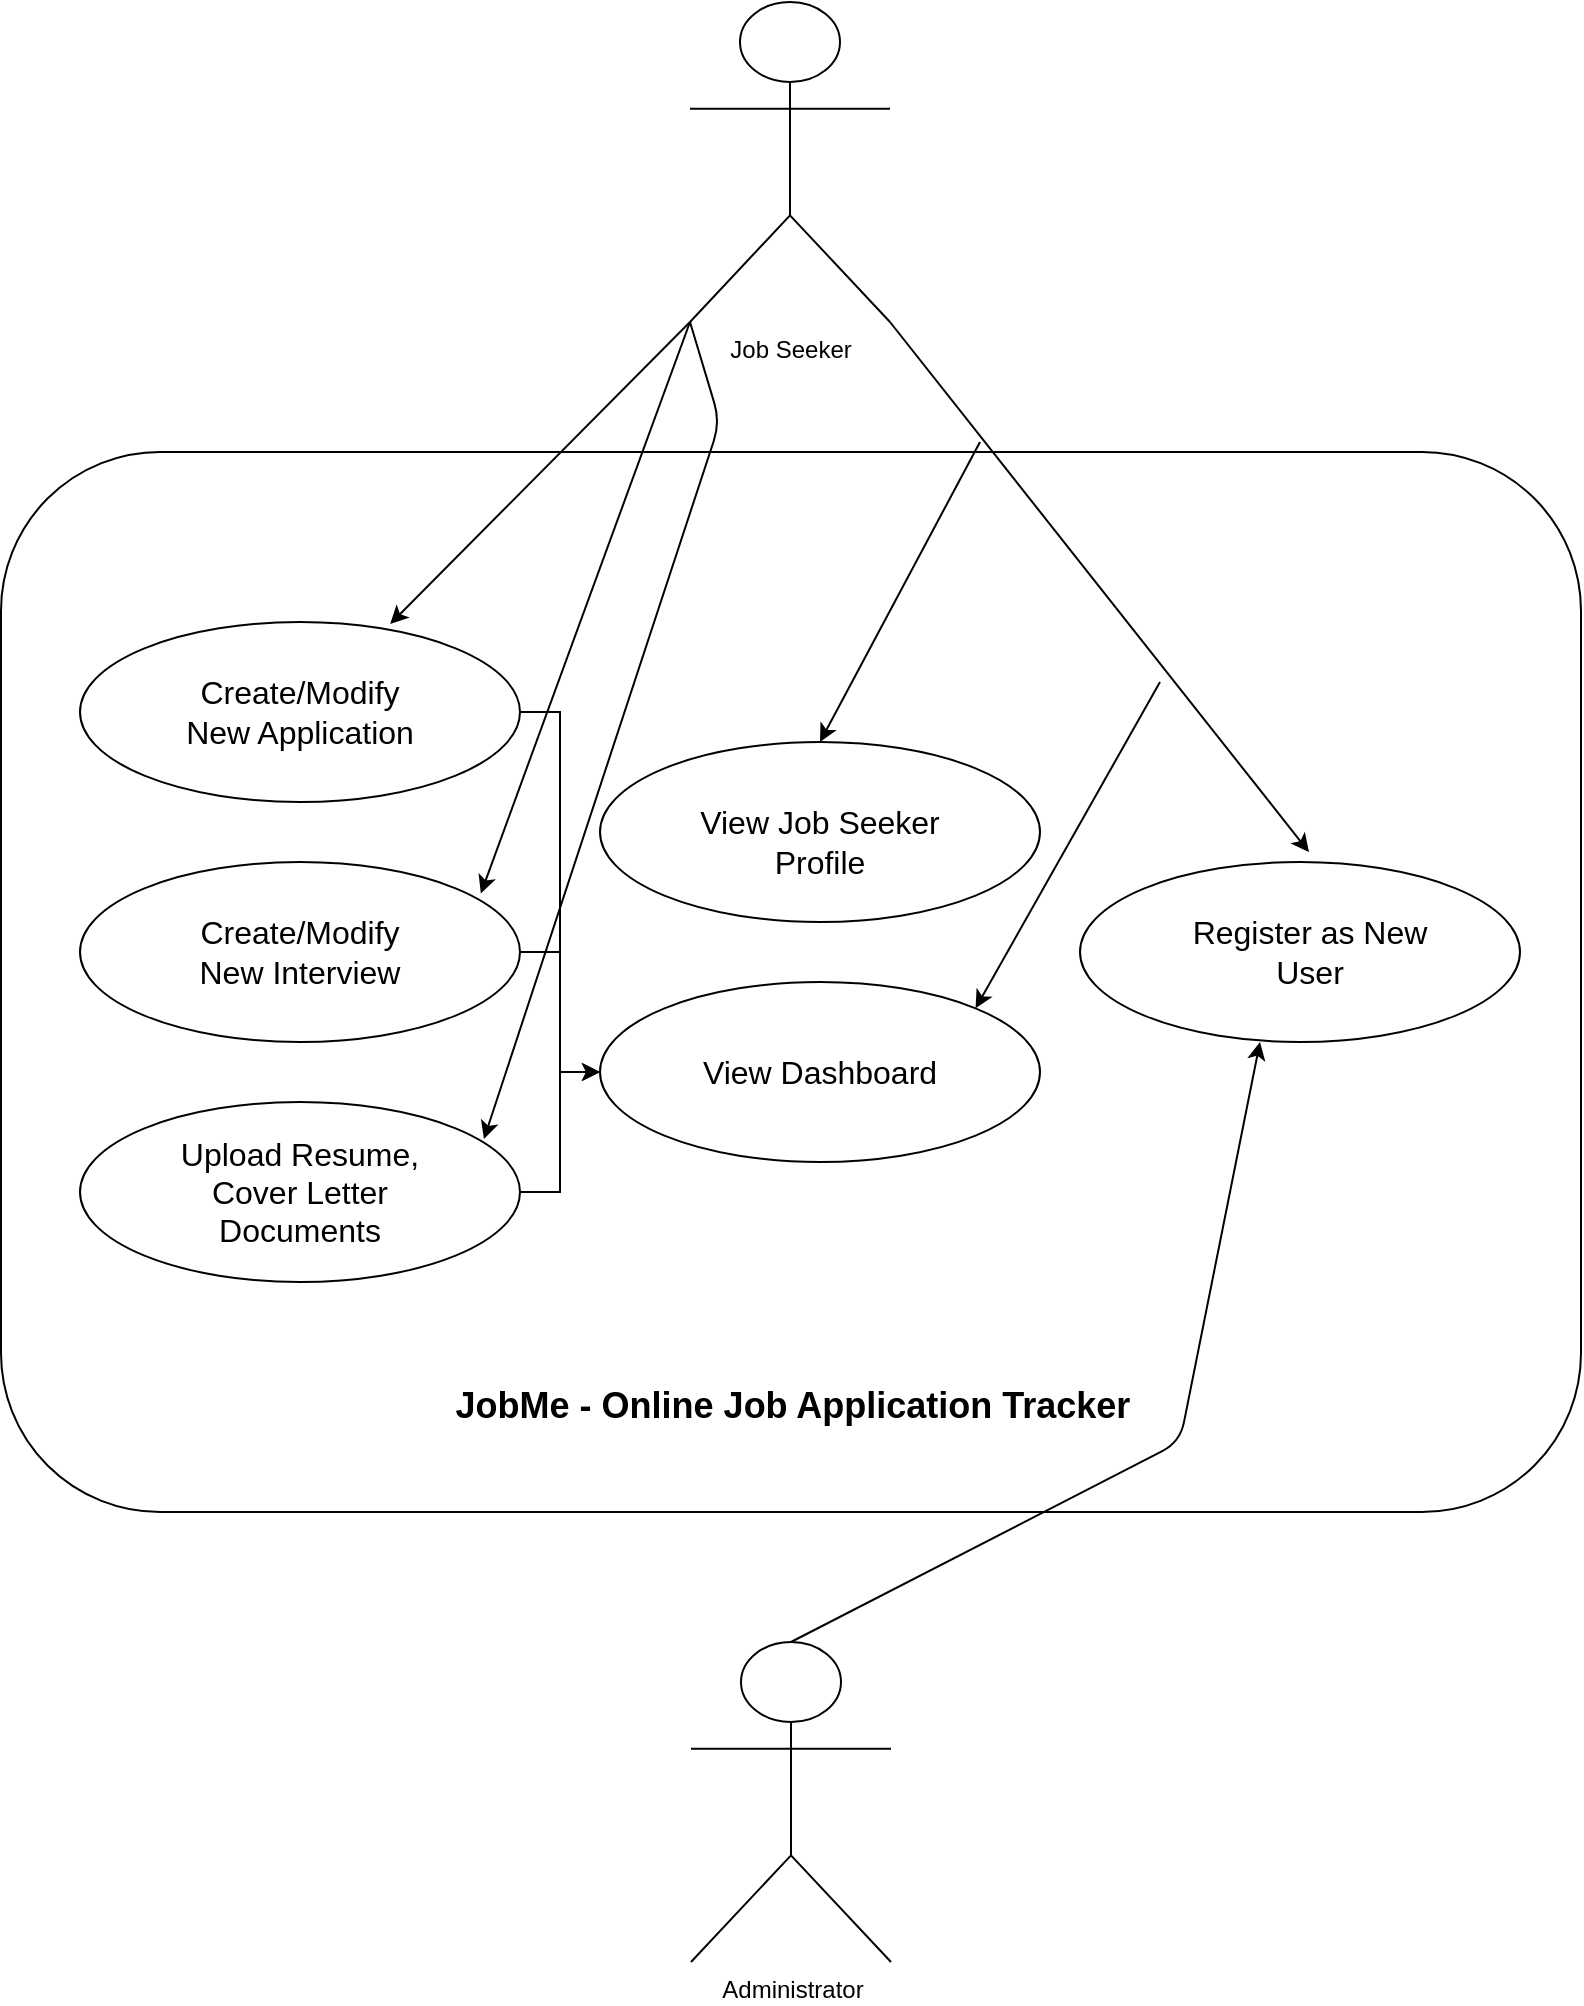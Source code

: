 <mxfile version="14.2.9" type="github">
  <diagram id="2Oj5FCNl6cm_R_CUm-L-" name="Page-1">
    <mxGraphModel dx="1351" dy="910" grid="1" gridSize="10" guides="1" tooltips="1" connect="1" arrows="1" fold="1" page="1" pageScale="1" pageWidth="850" pageHeight="1100" math="0" shadow="0">
      <root>
        <mxCell id="0" />
        <mxCell id="1" parent="0" />
        <mxCell id="WbqPN7F52hnMzMcX_d9S-8" value="" style="rounded=1;whiteSpace=wrap;html=1;" parent="1" vertex="1">
          <mxGeometry x="30.5" y="285" width="790" height="530" as="geometry" />
        </mxCell>
        <mxCell id="WbqPN7F52hnMzMcX_d9S-1" value="Job Seeker" style="shape=umlActor;verticalLabelPosition=bottom;verticalAlign=top;html=1;outlineConnect=0;" parent="1" vertex="1">
          <mxGeometry x="375" y="60" width="100" height="160" as="geometry" />
        </mxCell>
        <mxCell id="WbqPN7F52hnMzMcX_d9S-2" value="Administrator" style="shape=umlActor;verticalLabelPosition=bottom;verticalAlign=top;html=1;outlineConnect=0;" parent="1" vertex="1">
          <mxGeometry x="375.5" y="880" width="100" height="160" as="geometry" />
        </mxCell>
        <mxCell id="WbqPN7F52hnMzMcX_d9S-9" value="&lt;font style=&quot;font-size: 18px&quot;&gt;JobMe - Online Job Application Tracker&lt;/font&gt;" style="text;strokeColor=none;fillColor=none;html=1;fontSize=24;fontStyle=1;verticalAlign=middle;align=center;" parent="1" vertex="1">
          <mxGeometry x="253" y="750" width="345" height="20" as="geometry" />
        </mxCell>
        <mxCell id="WbqPN7F52hnMzMcX_d9S-42" style="edgeStyle=orthogonalEdgeStyle;rounded=0;orthogonalLoop=1;jettySize=auto;html=1;entryX=0;entryY=0.5;entryDx=0;entryDy=0;" parent="1" source="WbqPN7F52hnMzMcX_d9S-10" target="WbqPN7F52hnMzMcX_d9S-16" edge="1">
          <mxGeometry relative="1" as="geometry" />
        </mxCell>
        <mxCell id="WbqPN7F52hnMzMcX_d9S-10" value="" style="ellipse;whiteSpace=wrap;html=1;" parent="1" vertex="1">
          <mxGeometry x="70" y="370" width="220" height="90" as="geometry" />
        </mxCell>
        <mxCell id="WbqPN7F52hnMzMcX_d9S-13" value="&lt;font style=&quot;font-size: 16px&quot;&gt;Create/Modify New Application&lt;/font&gt;" style="text;html=1;strokeColor=none;fillColor=none;align=center;verticalAlign=middle;whiteSpace=wrap;rounded=0;" parent="1" vertex="1">
          <mxGeometry x="115" y="405" width="130" height="20" as="geometry" />
        </mxCell>
        <mxCell id="WbqPN7F52hnMzMcX_d9S-41" style="edgeStyle=orthogonalEdgeStyle;rounded=0;orthogonalLoop=1;jettySize=auto;html=1;" parent="1" source="WbqPN7F52hnMzMcX_d9S-14" target="WbqPN7F52hnMzMcX_d9S-16" edge="1">
          <mxGeometry relative="1" as="geometry" />
        </mxCell>
        <mxCell id="WbqPN7F52hnMzMcX_d9S-14" value="" style="ellipse;whiteSpace=wrap;html=1;" parent="1" vertex="1">
          <mxGeometry x="70" y="490" width="220" height="90" as="geometry" />
        </mxCell>
        <mxCell id="WbqPN7F52hnMzMcX_d9S-40" style="edgeStyle=orthogonalEdgeStyle;rounded=0;orthogonalLoop=1;jettySize=auto;html=1;entryX=0;entryY=1;entryDx=0;entryDy=0;" parent="1" source="WbqPN7F52hnMzMcX_d9S-15" target="WbqPN7F52hnMzMcX_d9S-16" edge="1">
          <mxGeometry relative="1" as="geometry">
            <Array as="points">
              <mxPoint x="310" y="655" />
              <mxPoint x="310" y="595" />
              <mxPoint x="362" y="595" />
            </Array>
          </mxGeometry>
        </mxCell>
        <mxCell id="WbqPN7F52hnMzMcX_d9S-15" value="" style="ellipse;whiteSpace=wrap;html=1;" parent="1" vertex="1">
          <mxGeometry x="70" y="610" width="220" height="90" as="geometry" />
        </mxCell>
        <mxCell id="WbqPN7F52hnMzMcX_d9S-16" value="" style="ellipse;whiteSpace=wrap;html=1;" parent="1" vertex="1">
          <mxGeometry x="330" y="550" width="220" height="90" as="geometry" />
        </mxCell>
        <mxCell id="WbqPN7F52hnMzMcX_d9S-17" value="&lt;font style=&quot;font-size: 16px&quot;&gt;Create/Modify New Interview&lt;/font&gt;" style="text;html=1;strokeColor=none;fillColor=none;align=center;verticalAlign=middle;whiteSpace=wrap;rounded=0;" parent="1" vertex="1">
          <mxGeometry x="115" y="525" width="130" height="20" as="geometry" />
        </mxCell>
        <mxCell id="WbqPN7F52hnMzMcX_d9S-18" value="&lt;font style=&quot;font-size: 16px&quot;&gt;Upload Resume, Cover Letter Documents&lt;br&gt;&lt;/font&gt;" style="text;html=1;strokeColor=none;fillColor=none;align=center;verticalAlign=middle;whiteSpace=wrap;rounded=0;" parent="1" vertex="1">
          <mxGeometry x="115" y="645" width="130" height="20" as="geometry" />
        </mxCell>
        <mxCell id="WbqPN7F52hnMzMcX_d9S-19" value="&lt;font style=&quot;font-size: 16px&quot;&gt;View Dashboard&lt;br&gt;&lt;/font&gt;" style="text;html=1;strokeColor=none;fillColor=none;align=center;verticalAlign=middle;whiteSpace=wrap;rounded=0;" parent="1" vertex="1">
          <mxGeometry x="375" y="585" width="130" height="20" as="geometry" />
        </mxCell>
        <mxCell id="WbqPN7F52hnMzMcX_d9S-20" value="" style="ellipse;whiteSpace=wrap;html=1;" parent="1" vertex="1">
          <mxGeometry x="330" y="430" width="220" height="90" as="geometry" />
        </mxCell>
        <mxCell id="WbqPN7F52hnMzMcX_d9S-21" value="&lt;font style=&quot;font-size: 16px&quot;&gt;View Job Seeker Profile&lt;br&gt;&lt;/font&gt;" style="text;html=1;strokeColor=none;fillColor=none;align=center;verticalAlign=middle;whiteSpace=wrap;rounded=0;" parent="1" vertex="1">
          <mxGeometry x="375" y="470" width="130" height="20" as="geometry" />
        </mxCell>
        <mxCell id="WbqPN7F52hnMzMcX_d9S-22" value="" style="ellipse;whiteSpace=wrap;html=1;" parent="1" vertex="1">
          <mxGeometry x="570" y="490" width="220" height="90" as="geometry" />
        </mxCell>
        <mxCell id="WbqPN7F52hnMzMcX_d9S-23" value="&lt;font style=&quot;font-size: 16px&quot;&gt;Register as New User&lt;/font&gt;" style="text;html=1;strokeColor=none;fillColor=none;align=center;verticalAlign=middle;whiteSpace=wrap;rounded=0;" parent="1" vertex="1">
          <mxGeometry x="620" y="525" width="130" height="20" as="geometry" />
        </mxCell>
        <mxCell id="WbqPN7F52hnMzMcX_d9S-28" value="" style="endArrow=classic;html=1;exitX=0.5;exitY=0;exitDx=0;exitDy=0;exitPerimeter=0;" parent="1" source="WbqPN7F52hnMzMcX_d9S-2" edge="1">
          <mxGeometry width="50" height="50" relative="1" as="geometry">
            <mxPoint x="610" y="630" as="sourcePoint" />
            <mxPoint x="660" y="580" as="targetPoint" />
            <Array as="points">
              <mxPoint x="620" y="780" />
            </Array>
          </mxGeometry>
        </mxCell>
        <mxCell id="WbqPN7F52hnMzMcX_d9S-29" value="" style="endArrow=classic;html=1;exitX=1;exitY=1;exitDx=0;exitDy=0;exitPerimeter=0;" parent="1" source="WbqPN7F52hnMzMcX_d9S-1" edge="1">
          <mxGeometry width="50" height="50" relative="1" as="geometry">
            <mxPoint x="450" y="785" as="sourcePoint" />
            <mxPoint x="684.5" y="485" as="targetPoint" />
          </mxGeometry>
        </mxCell>
        <mxCell id="WbqPN7F52hnMzMcX_d9S-31" value="" style="endArrow=classic;html=1;entryX=0.5;entryY=0;entryDx=0;entryDy=0;" parent="1" target="WbqPN7F52hnMzMcX_d9S-20" edge="1">
          <mxGeometry width="50" height="50" relative="1" as="geometry">
            <mxPoint x="520" y="280" as="sourcePoint" />
            <mxPoint x="694.5" y="495" as="targetPoint" />
            <Array as="points" />
          </mxGeometry>
        </mxCell>
        <mxCell id="WbqPN7F52hnMzMcX_d9S-32" value="" style="endArrow=classic;html=1;exitX=1;exitY=1;exitDx=0;exitDy=0;exitPerimeter=0;entryX=0.705;entryY=0.011;entryDx=0;entryDy=0;entryPerimeter=0;" parent="1" target="WbqPN7F52hnMzMcX_d9S-10" edge="1">
          <mxGeometry width="50" height="50" relative="1" as="geometry">
            <mxPoint x="375" y="220" as="sourcePoint" />
            <mxPoint x="315" y="420" as="targetPoint" />
            <Array as="points" />
          </mxGeometry>
        </mxCell>
        <mxCell id="WbqPN7F52hnMzMcX_d9S-34" value="" style="endArrow=classic;html=1;exitX=0;exitY=1;exitDx=0;exitDy=0;exitPerimeter=0;entryX=0.911;entryY=0.175;entryDx=0;entryDy=0;entryPerimeter=0;" parent="1" source="WbqPN7F52hnMzMcX_d9S-1" edge="1" target="WbqPN7F52hnMzMcX_d9S-14">
          <mxGeometry width="50" height="50" relative="1" as="geometry">
            <mxPoint x="350" y="250" as="sourcePoint" />
            <mxPoint x="290" y="525" as="targetPoint" />
            <Array as="points" />
          </mxGeometry>
        </mxCell>
        <mxCell id="WbqPN7F52hnMzMcX_d9S-37" value="" style="endArrow=classic;html=1;exitX=0;exitY=1;exitDx=0;exitDy=0;exitPerimeter=0;entryX=0.918;entryY=0.206;entryDx=0;entryDy=0;entryPerimeter=0;" parent="1" source="WbqPN7F52hnMzMcX_d9S-1" edge="1" target="WbqPN7F52hnMzMcX_d9S-15">
          <mxGeometry width="50" height="50" relative="1" as="geometry">
            <mxPoint x="375" y="340" as="sourcePoint" />
            <mxPoint x="290" y="645" as="targetPoint" />
            <Array as="points">
              <mxPoint x="390" y="270" />
            </Array>
          </mxGeometry>
        </mxCell>
        <mxCell id="WbqPN7F52hnMzMcX_d9S-38" value="" style="endArrow=classic;html=1;entryX=1;entryY=0;entryDx=0;entryDy=0;" parent="1" edge="1" target="WbqPN7F52hnMzMcX_d9S-16">
          <mxGeometry width="50" height="50" relative="1" as="geometry">
            <mxPoint x="610" y="400" as="sourcePoint" />
            <mxPoint x="490.5" y="555" as="targetPoint" />
            <Array as="points" />
          </mxGeometry>
        </mxCell>
      </root>
    </mxGraphModel>
  </diagram>
</mxfile>
